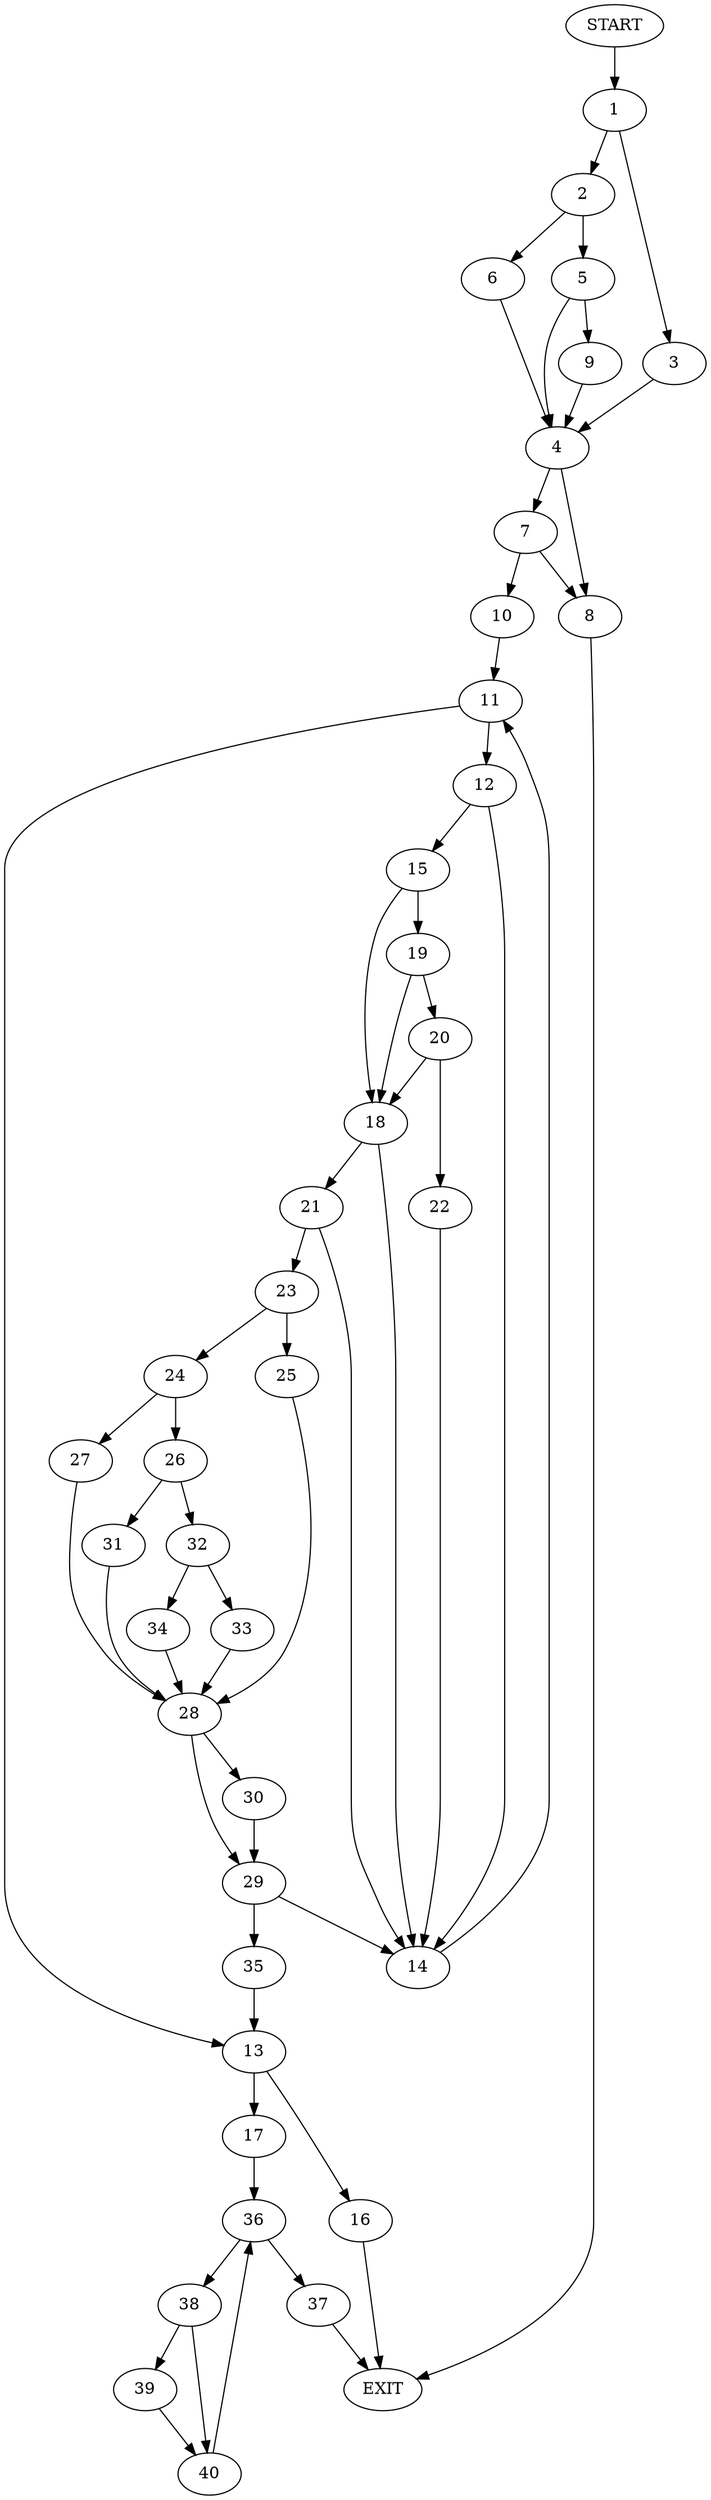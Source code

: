 digraph {
0 [label="START"]
41 [label="EXIT"]
0 -> 1
1 -> 2
1 -> 3
3 -> 4
2 -> 5
2 -> 6
4 -> 7
4 -> 8
5 -> 4
5 -> 9
6 -> 4
9 -> 4
7 -> 8
7 -> 10
8 -> 41
10 -> 11
11 -> 12
11 -> 13
12 -> 14
12 -> 15
13 -> 16
13 -> 17
15 -> 18
15 -> 19
14 -> 11
19 -> 20
19 -> 18
18 -> 21
18 -> 14
20 -> 18
20 -> 22
22 -> 14
21 -> 23
21 -> 14
23 -> 24
23 -> 25
24 -> 26
24 -> 27
25 -> 28
28 -> 29
28 -> 30
26 -> 31
26 -> 32
27 -> 28
32 -> 33
32 -> 34
31 -> 28
34 -> 28
33 -> 28
29 -> 35
29 -> 14
30 -> 29
35 -> 13
16 -> 41
17 -> 36
36 -> 37
36 -> 38
38 -> 39
38 -> 40
37 -> 41
40 -> 36
39 -> 40
}
